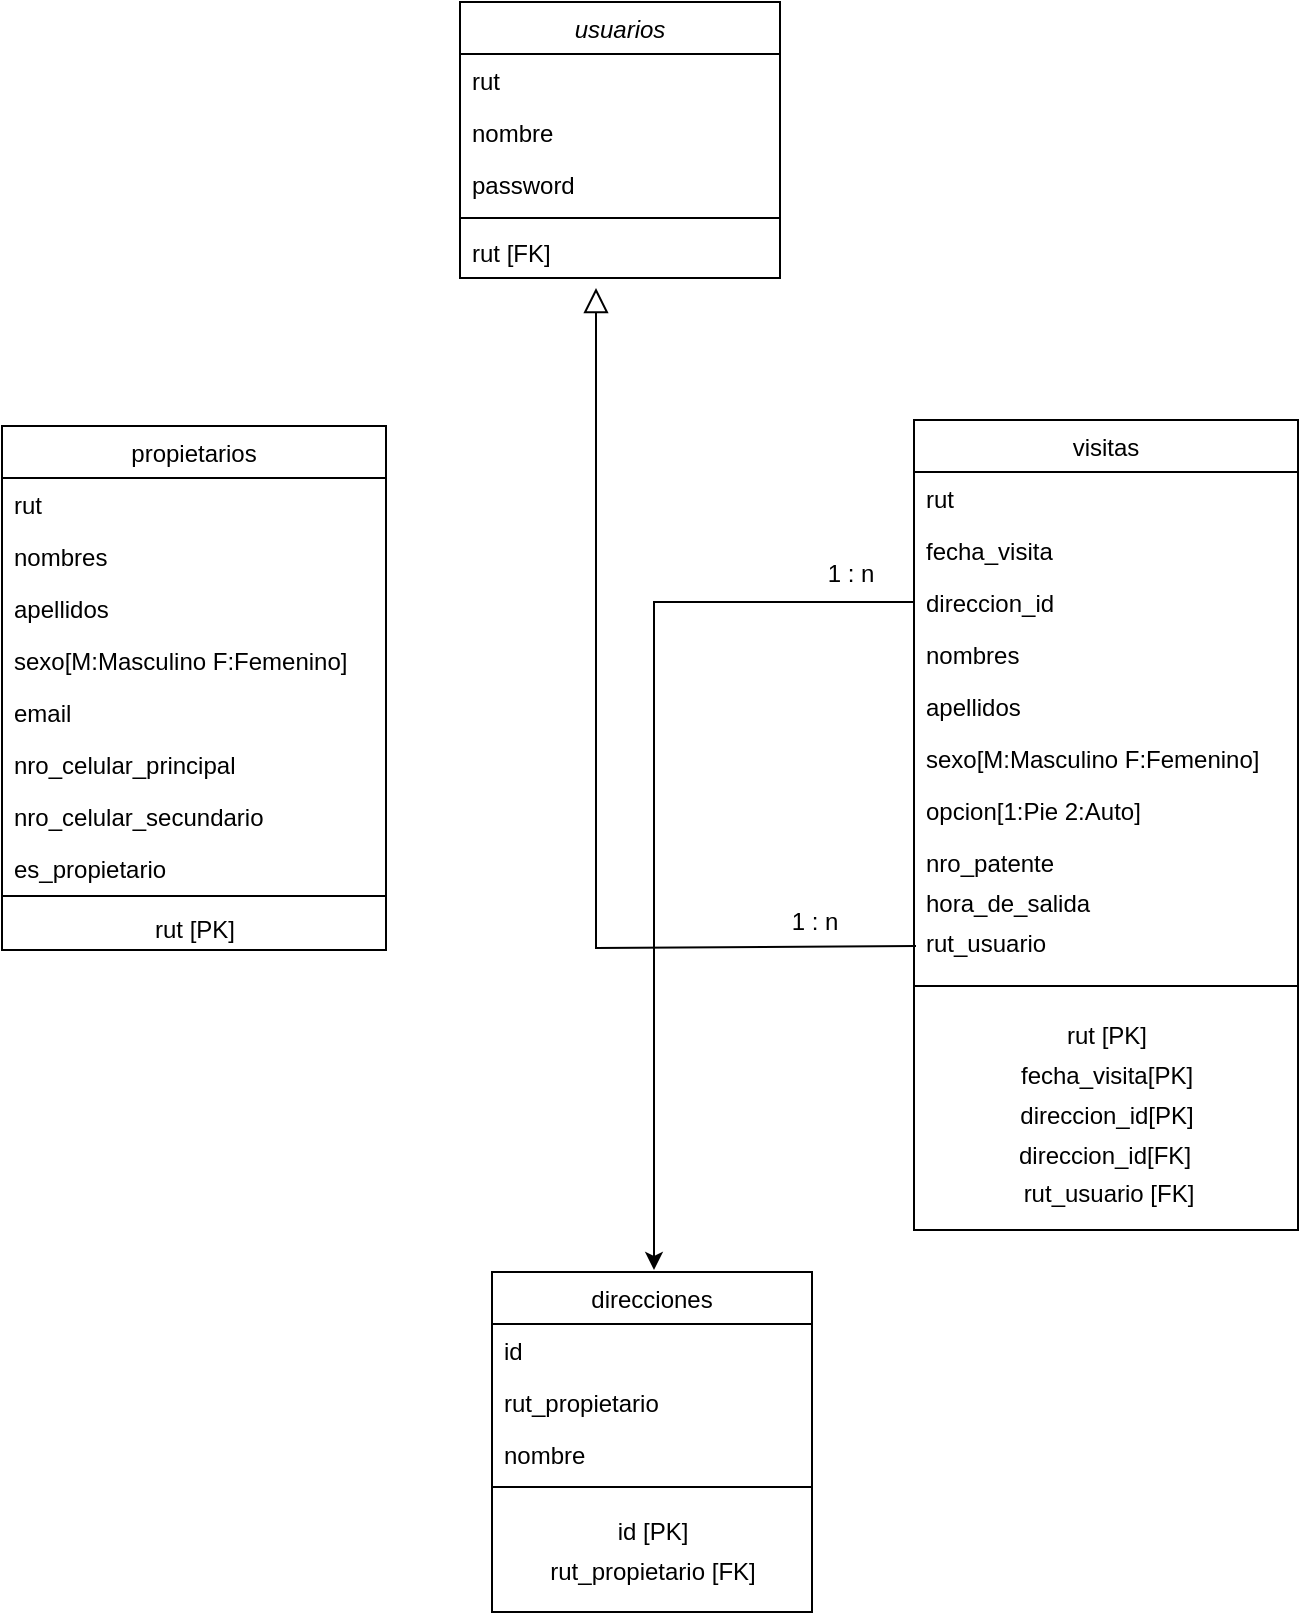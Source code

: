 <mxfile version="17.3.0" type="device"><diagram id="C5RBs43oDa-KdzZeNtuy" name="Page-1"><mxGraphModel dx="868" dy="425" grid="1" gridSize="10" guides="1" tooltips="1" connect="1" arrows="1" fold="1" page="1" pageScale="1" pageWidth="827" pageHeight="1169" math="0" shadow="0"><root><mxCell id="WIyWlLk6GJQsqaUBKTNV-0"/><mxCell id="WIyWlLk6GJQsqaUBKTNV-1" parent="WIyWlLk6GJQsqaUBKTNV-0"/><mxCell id="zkfFHV4jXpPFQw0GAbJ--0" value="usuarios" style="swimlane;fontStyle=2;align=center;verticalAlign=top;childLayout=stackLayout;horizontal=1;startSize=26;horizontalStack=0;resizeParent=1;resizeLast=0;collapsible=1;marginBottom=0;rounded=0;shadow=0;strokeWidth=1;" parent="WIyWlLk6GJQsqaUBKTNV-1" vertex="1"><mxGeometry x="283" y="86" width="160" height="138" as="geometry"><mxRectangle x="230" y="140" width="160" height="26" as="alternateBounds"/></mxGeometry></mxCell><mxCell id="zkfFHV4jXpPFQw0GAbJ--1" value="rut" style="text;align=left;verticalAlign=top;spacingLeft=4;spacingRight=4;overflow=hidden;rotatable=0;points=[[0,0.5],[1,0.5]];portConstraint=eastwest;" parent="zkfFHV4jXpPFQw0GAbJ--0" vertex="1"><mxGeometry y="26" width="160" height="26" as="geometry"/></mxCell><mxCell id="zkfFHV4jXpPFQw0GAbJ--2" value="nombre" style="text;align=left;verticalAlign=top;spacingLeft=4;spacingRight=4;overflow=hidden;rotatable=0;points=[[0,0.5],[1,0.5]];portConstraint=eastwest;rounded=0;shadow=0;html=0;" parent="zkfFHV4jXpPFQw0GAbJ--0" vertex="1"><mxGeometry y="52" width="160" height="26" as="geometry"/></mxCell><mxCell id="zkfFHV4jXpPFQw0GAbJ--3" value="password" style="text;align=left;verticalAlign=top;spacingLeft=4;spacingRight=4;overflow=hidden;rotatable=0;points=[[0,0.5],[1,0.5]];portConstraint=eastwest;rounded=0;shadow=0;html=0;" parent="zkfFHV4jXpPFQw0GAbJ--0" vertex="1"><mxGeometry y="78" width="160" height="26" as="geometry"/></mxCell><mxCell id="zkfFHV4jXpPFQw0GAbJ--4" value="" style="line;html=1;strokeWidth=1;align=left;verticalAlign=middle;spacingTop=-1;spacingLeft=3;spacingRight=3;rotatable=0;labelPosition=right;points=[];portConstraint=eastwest;" parent="zkfFHV4jXpPFQw0GAbJ--0" vertex="1"><mxGeometry y="104" width="160" height="8" as="geometry"/></mxCell><mxCell id="zkfFHV4jXpPFQw0GAbJ--5" value="rut [FK]" style="text;align=left;verticalAlign=top;spacingLeft=4;spacingRight=4;overflow=hidden;rotatable=0;points=[[0,0.5],[1,0.5]];portConstraint=eastwest;" parent="zkfFHV4jXpPFQw0GAbJ--0" vertex="1"><mxGeometry y="112" width="160" height="26" as="geometry"/></mxCell><mxCell id="zkfFHV4jXpPFQw0GAbJ--17" value="visitas" style="swimlane;fontStyle=0;align=center;verticalAlign=top;childLayout=stackLayout;horizontal=1;startSize=26;horizontalStack=0;resizeParent=1;resizeLast=0;collapsible=1;marginBottom=0;rounded=0;shadow=0;strokeWidth=1;" parent="WIyWlLk6GJQsqaUBKTNV-1" vertex="1"><mxGeometry x="510" y="295" width="192" height="405" as="geometry"><mxRectangle x="550" y="140" width="160" height="26" as="alternateBounds"/></mxGeometry></mxCell><mxCell id="zkfFHV4jXpPFQw0GAbJ--19" value="rut" style="text;align=left;verticalAlign=top;spacingLeft=4;spacingRight=4;overflow=hidden;rotatable=0;points=[[0,0.5],[1,0.5]];portConstraint=eastwest;rounded=0;shadow=0;html=0;" parent="zkfFHV4jXpPFQw0GAbJ--17" vertex="1"><mxGeometry y="26" width="192" height="26" as="geometry"/></mxCell><mxCell id="zkfFHV4jXpPFQw0GAbJ--20" value="fecha_visita" style="text;align=left;verticalAlign=top;spacingLeft=4;spacingRight=4;overflow=hidden;rotatable=0;points=[[0,0.5],[1,0.5]];portConstraint=eastwest;rounded=0;shadow=0;html=0;" parent="zkfFHV4jXpPFQw0GAbJ--17" vertex="1"><mxGeometry y="52" width="192" height="26" as="geometry"/></mxCell><mxCell id="zkfFHV4jXpPFQw0GAbJ--21" value="direccion_id" style="text;align=left;verticalAlign=top;spacingLeft=4;spacingRight=4;overflow=hidden;rotatable=0;points=[[0,0.5],[1,0.5]];portConstraint=eastwest;rounded=0;shadow=0;html=0;" parent="zkfFHV4jXpPFQw0GAbJ--17" vertex="1"><mxGeometry y="78" width="192" height="26" as="geometry"/></mxCell><mxCell id="zkfFHV4jXpPFQw0GAbJ--24" value="nombres" style="text;align=left;verticalAlign=top;spacingLeft=4;spacingRight=4;overflow=hidden;rotatable=0;points=[[0,0.5],[1,0.5]];portConstraint=eastwest;" parent="zkfFHV4jXpPFQw0GAbJ--17" vertex="1"><mxGeometry y="104" width="192" height="26" as="geometry"/></mxCell><mxCell id="zkfFHV4jXpPFQw0GAbJ--25" value="apellidos" style="text;align=left;verticalAlign=top;spacingLeft=4;spacingRight=4;overflow=hidden;rotatable=0;points=[[0,0.5],[1,0.5]];portConstraint=eastwest;" parent="zkfFHV4jXpPFQw0GAbJ--17" vertex="1"><mxGeometry y="130" width="192" height="26" as="geometry"/></mxCell><mxCell id="zkfFHV4jXpPFQw0GAbJ--22" value="sexo[M:Masculino F:Femenino]" style="text;align=left;verticalAlign=top;spacingLeft=4;spacingRight=4;overflow=hidden;rotatable=0;points=[[0,0.5],[1,0.5]];portConstraint=eastwest;rounded=0;shadow=0;html=0;" parent="zkfFHV4jXpPFQw0GAbJ--17" vertex="1"><mxGeometry y="156" width="192" height="26" as="geometry"/></mxCell><mxCell id="IMNiWwohDlEMJDjUJErr-3" value="opcion[1:Pie 2:Auto]" style="text;align=left;verticalAlign=top;spacingLeft=4;spacingRight=4;overflow=hidden;rotatable=0;points=[[0,0.5],[1,0.5]];portConstraint=eastwest;" parent="zkfFHV4jXpPFQw0GAbJ--17" vertex="1"><mxGeometry y="182" width="192" height="26" as="geometry"/></mxCell><mxCell id="IMNiWwohDlEMJDjUJErr-6" value="nro_patente" style="text;align=left;verticalAlign=top;spacingLeft=4;spacingRight=4;overflow=hidden;rotatable=0;points=[[0,0.5],[1,0.5]];portConstraint=eastwest;" parent="zkfFHV4jXpPFQw0GAbJ--17" vertex="1"><mxGeometry y="208" width="192" height="20" as="geometry"/></mxCell><mxCell id="IMNiWwohDlEMJDjUJErr-47" value="hora_de_salida" style="text;align=left;verticalAlign=top;spacingLeft=4;spacingRight=4;overflow=hidden;rotatable=0;points=[[0,0.5],[1,0.5]];portConstraint=eastwest;" parent="zkfFHV4jXpPFQw0GAbJ--17" vertex="1"><mxGeometry y="228" width="192" height="20" as="geometry"/></mxCell><mxCell id="IMNiWwohDlEMJDjUJErr-48" value="rut_usuario" style="text;align=left;verticalAlign=top;spacingLeft=4;spacingRight=4;overflow=hidden;rotatable=0;points=[[0,0.5],[1,0.5]];portConstraint=eastwest;" parent="zkfFHV4jXpPFQw0GAbJ--17" vertex="1"><mxGeometry y="248" width="192" height="20" as="geometry"/></mxCell><mxCell id="zkfFHV4jXpPFQw0GAbJ--23" value="" style="line;html=1;strokeWidth=1;align=left;verticalAlign=middle;spacingTop=-1;spacingLeft=3;spacingRight=3;rotatable=0;labelPosition=right;points=[];portConstraint=eastwest;" parent="zkfFHV4jXpPFQw0GAbJ--17" vertex="1"><mxGeometry y="268" width="192" height="30" as="geometry"/></mxCell><mxCell id="IMNiWwohDlEMJDjUJErr-8" value="rut [PK]" style="text;html=1;align=center;verticalAlign=middle;resizable=0;points=[];autosize=1;strokeColor=none;fillColor=none;" parent="zkfFHV4jXpPFQw0GAbJ--17" vertex="1"><mxGeometry y="298" width="192" height="20" as="geometry"/></mxCell><mxCell id="IMNiWwohDlEMJDjUJErr-15" value="fecha_visita[PK]" style="text;html=1;align=center;verticalAlign=middle;resizable=0;points=[];autosize=1;strokeColor=none;fillColor=none;" parent="zkfFHV4jXpPFQw0GAbJ--17" vertex="1"><mxGeometry y="318" width="192" height="20" as="geometry"/></mxCell><mxCell id="IMNiWwohDlEMJDjUJErr-49" value="direccion_id[PK]" style="text;html=1;align=center;verticalAlign=middle;resizable=0;points=[];autosize=1;strokeColor=none;fillColor=none;" parent="zkfFHV4jXpPFQw0GAbJ--17" vertex="1"><mxGeometry y="338" width="192" height="20" as="geometry"/></mxCell><mxCell id="IMNiWwohDlEMJDjUJErr-71" style="edgeStyle=elbowEdgeStyle;rounded=0;orthogonalLoop=1;jettySize=auto;elbow=vertical;html=1;entryX=0;entryY=0.5;entryDx=0;entryDy=0;" parent="zkfFHV4jXpPFQw0GAbJ--17" edge="1"><mxGeometry relative="1" as="geometry"><mxPoint y="263" as="sourcePoint"/><mxPoint y="263" as="targetPoint"/></mxGeometry></mxCell><mxCell id="IMNiWwohDlEMJDjUJErr-17" value="direcciones" style="swimlane;fontStyle=0;align=center;verticalAlign=top;childLayout=stackLayout;horizontal=1;startSize=26;horizontalStack=0;resizeParent=1;resizeLast=0;collapsible=1;marginBottom=0;rounded=0;shadow=0;strokeWidth=1;" parent="WIyWlLk6GJQsqaUBKTNV-1" vertex="1"><mxGeometry x="299" y="721" width="160" height="170" as="geometry"><mxRectangle x="340" y="380" width="170" height="26" as="alternateBounds"/></mxGeometry></mxCell><mxCell id="IMNiWwohDlEMJDjUJErr-24" value="id" style="text;align=left;verticalAlign=top;spacingLeft=4;spacingRight=4;overflow=hidden;rotatable=0;points=[[0,0.5],[1,0.5]];portConstraint=eastwest;" parent="IMNiWwohDlEMJDjUJErr-17" vertex="1"><mxGeometry y="26" width="160" height="26" as="geometry"/></mxCell><mxCell id="IMNiWwohDlEMJDjUJErr-18" value="rut_propietario" style="text;align=left;verticalAlign=top;spacingLeft=4;spacingRight=4;overflow=hidden;rotatable=0;points=[[0,0.5],[1,0.5]];portConstraint=eastwest;" parent="IMNiWwohDlEMJDjUJErr-17" vertex="1"><mxGeometry y="52" width="160" height="26" as="geometry"/></mxCell><mxCell id="JmmLK93rV_26BjsKAQ8G-0" value="nombre" style="text;align=left;verticalAlign=top;spacingLeft=4;spacingRight=4;overflow=hidden;rotatable=0;points=[[0,0.5],[1,0.5]];portConstraint=eastwest;" vertex="1" parent="IMNiWwohDlEMJDjUJErr-17"><mxGeometry y="78" width="160" height="17" as="geometry"/></mxCell><mxCell id="IMNiWwohDlEMJDjUJErr-19" value="" style="line;html=1;strokeWidth=1;align=left;verticalAlign=middle;spacingTop=-1;spacingLeft=3;spacingRight=3;rotatable=0;labelPosition=right;points=[];portConstraint=eastwest;" parent="IMNiWwohDlEMJDjUJErr-17" vertex="1"><mxGeometry y="95" width="160" height="25" as="geometry"/></mxCell><mxCell id="IMNiWwohDlEMJDjUJErr-25" value="id [PK]" style="text;html=1;align=center;verticalAlign=middle;resizable=0;points=[];autosize=1;strokeColor=none;fillColor=none;" parent="IMNiWwohDlEMJDjUJErr-17" vertex="1"><mxGeometry y="120" width="160" height="20" as="geometry"/></mxCell><mxCell id="JmmLK93rV_26BjsKAQ8G-1" value="rut_propietario [FK]" style="text;html=1;align=center;verticalAlign=middle;resizable=0;points=[];autosize=1;strokeColor=none;fillColor=none;" vertex="1" parent="IMNiWwohDlEMJDjUJErr-17"><mxGeometry y="140" width="160" height="20" as="geometry"/></mxCell><mxCell id="IMNiWwohDlEMJDjUJErr-27" value="propietarios" style="swimlane;fontStyle=0;align=center;verticalAlign=top;childLayout=stackLayout;horizontal=1;startSize=26;horizontalStack=0;resizeParent=1;resizeLast=0;collapsible=1;marginBottom=0;rounded=0;shadow=0;strokeWidth=1;" parent="WIyWlLk6GJQsqaUBKTNV-1" vertex="1"><mxGeometry x="54" y="298" width="192" height="262" as="geometry"><mxRectangle x="550" y="140" width="160" height="26" as="alternateBounds"/></mxGeometry></mxCell><mxCell id="IMNiWwohDlEMJDjUJErr-28" value="rut" style="text;align=left;verticalAlign=top;spacingLeft=4;spacingRight=4;overflow=hidden;rotatable=0;points=[[0,0.5],[1,0.5]];portConstraint=eastwest;" parent="IMNiWwohDlEMJDjUJErr-27" vertex="1"><mxGeometry y="26" width="192" height="26" as="geometry"/></mxCell><mxCell id="IMNiWwohDlEMJDjUJErr-29" value="nombres" style="text;align=left;verticalAlign=top;spacingLeft=4;spacingRight=4;overflow=hidden;rotatable=0;points=[[0,0.5],[1,0.5]];portConstraint=eastwest;rounded=0;shadow=0;html=0;" parent="IMNiWwohDlEMJDjUJErr-27" vertex="1"><mxGeometry y="52" width="192" height="26" as="geometry"/></mxCell><mxCell id="IMNiWwohDlEMJDjUJErr-30" value="apellidos" style="text;align=left;verticalAlign=top;spacingLeft=4;spacingRight=4;overflow=hidden;rotatable=0;points=[[0,0.5],[1,0.5]];portConstraint=eastwest;rounded=0;shadow=0;html=0;" parent="IMNiWwohDlEMJDjUJErr-27" vertex="1"><mxGeometry y="78" width="192" height="26" as="geometry"/></mxCell><mxCell id="IMNiWwohDlEMJDjUJErr-32" value="sexo[M:Masculino F:Femenino]" style="text;align=left;verticalAlign=top;spacingLeft=4;spacingRight=4;overflow=hidden;rotatable=0;points=[[0,0.5],[1,0.5]];portConstraint=eastwest;rounded=0;shadow=0;html=0;" parent="IMNiWwohDlEMJDjUJErr-27" vertex="1"><mxGeometry y="104" width="192" height="26" as="geometry"/></mxCell><mxCell id="IMNiWwohDlEMJDjUJErr-34" value="email" style="text;align=left;verticalAlign=top;spacingLeft=4;spacingRight=4;overflow=hidden;rotatable=0;points=[[0,0.5],[1,0.5]];portConstraint=eastwest;" parent="IMNiWwohDlEMJDjUJErr-27" vertex="1"><mxGeometry y="130" width="192" height="26" as="geometry"/></mxCell><mxCell id="IMNiWwohDlEMJDjUJErr-35" value="nro_celular_principal" style="text;align=left;verticalAlign=top;spacingLeft=4;spacingRight=4;overflow=hidden;rotatable=0;points=[[0,0.5],[1,0.5]];portConstraint=eastwest;" parent="IMNiWwohDlEMJDjUJErr-27" vertex="1"><mxGeometry y="156" width="192" height="26" as="geometry"/></mxCell><mxCell id="IMNiWwohDlEMJDjUJErr-36" value="nro_celular_secundario" style="text;align=left;verticalAlign=top;spacingLeft=4;spacingRight=4;overflow=hidden;rotatable=0;points=[[0,0.5],[1,0.5]];portConstraint=eastwest;" parent="IMNiWwohDlEMJDjUJErr-27" vertex="1"><mxGeometry y="182" width="192" height="26" as="geometry"/></mxCell><mxCell id="IMNiWwohDlEMJDjUJErr-37" value="es_propietario" style="text;align=left;verticalAlign=top;spacingLeft=4;spacingRight=4;overflow=hidden;rotatable=0;points=[[0,0.5],[1,0.5]];portConstraint=eastwest;" parent="IMNiWwohDlEMJDjUJErr-27" vertex="1"><mxGeometry y="208" width="192" height="20" as="geometry"/></mxCell><mxCell id="IMNiWwohDlEMJDjUJErr-39" value="" style="line;html=1;strokeWidth=1;align=left;verticalAlign=middle;spacingTop=-1;spacingLeft=3;spacingRight=3;rotatable=0;labelPosition=right;points=[];portConstraint=eastwest;" parent="IMNiWwohDlEMJDjUJErr-27" vertex="1"><mxGeometry y="228" width="192" height="14" as="geometry"/></mxCell><mxCell id="IMNiWwohDlEMJDjUJErr-40" value="rut [PK]" style="text;html=1;align=center;verticalAlign=middle;resizable=0;points=[];autosize=1;strokeColor=none;fillColor=none;" parent="IMNiWwohDlEMJDjUJErr-27" vertex="1"><mxGeometry y="242" width="192" height="20" as="geometry"/></mxCell><mxCell id="IMNiWwohDlEMJDjUJErr-63" value="" style="edgeStyle=elbowEdgeStyle;rounded=0;orthogonalLoop=1;jettySize=auto;elbow=vertical;html=1;" parent="IMNiWwohDlEMJDjUJErr-27" edge="1"><mxGeometry relative="1" as="geometry"><mxPoint x="96" y="322" as="sourcePoint"/><mxPoint x="96" y="322" as="targetPoint"/></mxGeometry></mxCell><mxCell id="IMNiWwohDlEMJDjUJErr-84" style="edgeStyle=elbowEdgeStyle;rounded=0;orthogonalLoop=1;jettySize=auto;elbow=vertical;html=1;entryX=1;entryY=0.5;entryDx=0;entryDy=0;" parent="IMNiWwohDlEMJDjUJErr-27" edge="1"><mxGeometry relative="1" as="geometry"><mxPoint x="192" y="241" as="sourcePoint"/><mxPoint x="192" y="241" as="targetPoint"/></mxGeometry></mxCell><mxCell id="IMNiWwohDlEMJDjUJErr-85" style="edgeStyle=elbowEdgeStyle;rounded=0;orthogonalLoop=1;jettySize=auto;elbow=vertical;html=1;entryX=1;entryY=0.5;entryDx=0;entryDy=0;" parent="IMNiWwohDlEMJDjUJErr-27" edge="1"><mxGeometry relative="1" as="geometry"><mxPoint x="192" y="241" as="sourcePoint"/><mxPoint x="192" y="241" as="targetPoint"/></mxGeometry></mxCell><mxCell id="IMNiWwohDlEMJDjUJErr-50" value="" style="endArrow=block;endSize=10;endFill=0;shadow=0;strokeWidth=1;rounded=0;edgeStyle=elbowEdgeStyle;elbow=vertical;entryX=0.444;entryY=0.962;entryDx=0;entryDy=0;entryPerimeter=0;exitX=0;exitY=0.5;exitDx=0;exitDy=0;" parent="WIyWlLk6GJQsqaUBKTNV-1" edge="1"><mxGeometry width="160" relative="1" as="geometry"><mxPoint x="511" y="558" as="sourcePoint"/><mxPoint x="351.0" y="229.002" as="targetPoint"/><Array as="points"><mxPoint x="419.96" y="558.99"/></Array></mxGeometry></mxCell><mxCell id="IMNiWwohDlEMJDjUJErr-69" value="1 : n" style="text;html=1;align=center;verticalAlign=middle;resizable=0;points=[];autosize=1;strokeColor=none;fillColor=none;" parent="WIyWlLk6GJQsqaUBKTNV-1" vertex="1"><mxGeometry x="458" y="362" width="40" height="20" as="geometry"/></mxCell><mxCell id="IMNiWwohDlEMJDjUJErr-72" style="edgeStyle=elbowEdgeStyle;rounded=0;orthogonalLoop=1;jettySize=auto;elbow=vertical;html=1;exitX=0;exitY=0.5;exitDx=0;exitDy=0;" parent="WIyWlLk6GJQsqaUBKTNV-1" edge="1"><mxGeometry relative="1" as="geometry"><mxPoint x="510" y="382" as="sourcePoint"/><Array as="points"><mxPoint x="400" y="386"/></Array><mxPoint x="380" y="720" as="targetPoint"/></mxGeometry></mxCell><mxCell id="IMNiWwohDlEMJDjUJErr-86" value="1 : n" style="text;html=1;align=center;verticalAlign=middle;resizable=0;points=[];autosize=1;strokeColor=none;fillColor=none;" parent="WIyWlLk6GJQsqaUBKTNV-1" vertex="1"><mxGeometry x="440" y="536" width="40" height="20" as="geometry"/></mxCell><mxCell id="JmmLK93rV_26BjsKAQ8G-2" value="direccion_id[FK]" style="text;html=1;align=center;verticalAlign=middle;resizable=0;points=[];autosize=1;strokeColor=none;fillColor=none;" vertex="1" parent="WIyWlLk6GJQsqaUBKTNV-1"><mxGeometry x="555" y="653" width="100" height="20" as="geometry"/></mxCell><mxCell id="JmmLK93rV_26BjsKAQ8G-3" value="rut_usuario [FK]" style="text;html=1;align=center;verticalAlign=middle;resizable=0;points=[];autosize=1;strokeColor=none;fillColor=none;" vertex="1" parent="WIyWlLk6GJQsqaUBKTNV-1"><mxGeometry x="557" y="672" width="100" height="20" as="geometry"/></mxCell></root></mxGraphModel></diagram></mxfile>